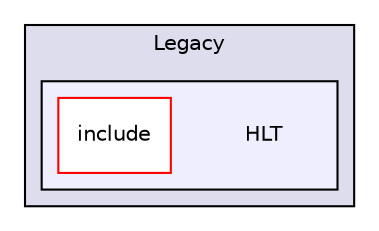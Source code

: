 digraph "/home/travis/build/AliceO2Group/AliceO2/DataFormats/Legacy/HLT" {
  bgcolor=transparent;
  compound=true
  node [ fontsize="10", fontname="Helvetica"];
  edge [ labelfontsize="10", labelfontname="Helvetica"];
  subgraph clusterdir_dfa95816b29f32ea9733fcc47ad2b363 {
    graph [ bgcolor="#ddddee", pencolor="black", label="Legacy" fontname="Helvetica", fontsize="10", URL="dir_dfa95816b29f32ea9733fcc47ad2b363.html"]
  subgraph clusterdir_089dc9adc6c9bb62b3bf1354810deabd {
    graph [ bgcolor="#eeeeff", pencolor="black", label="" URL="dir_089dc9adc6c9bb62b3bf1354810deabd.html"];
    dir_089dc9adc6c9bb62b3bf1354810deabd [shape=plaintext label="HLT"];
    dir_1b090a8551f4fdcb47d42156d32fc2b8 [shape=box label="include" color="red" fillcolor="white" style="filled" URL="dir_1b090a8551f4fdcb47d42156d32fc2b8.html"];
  }
  }
}
